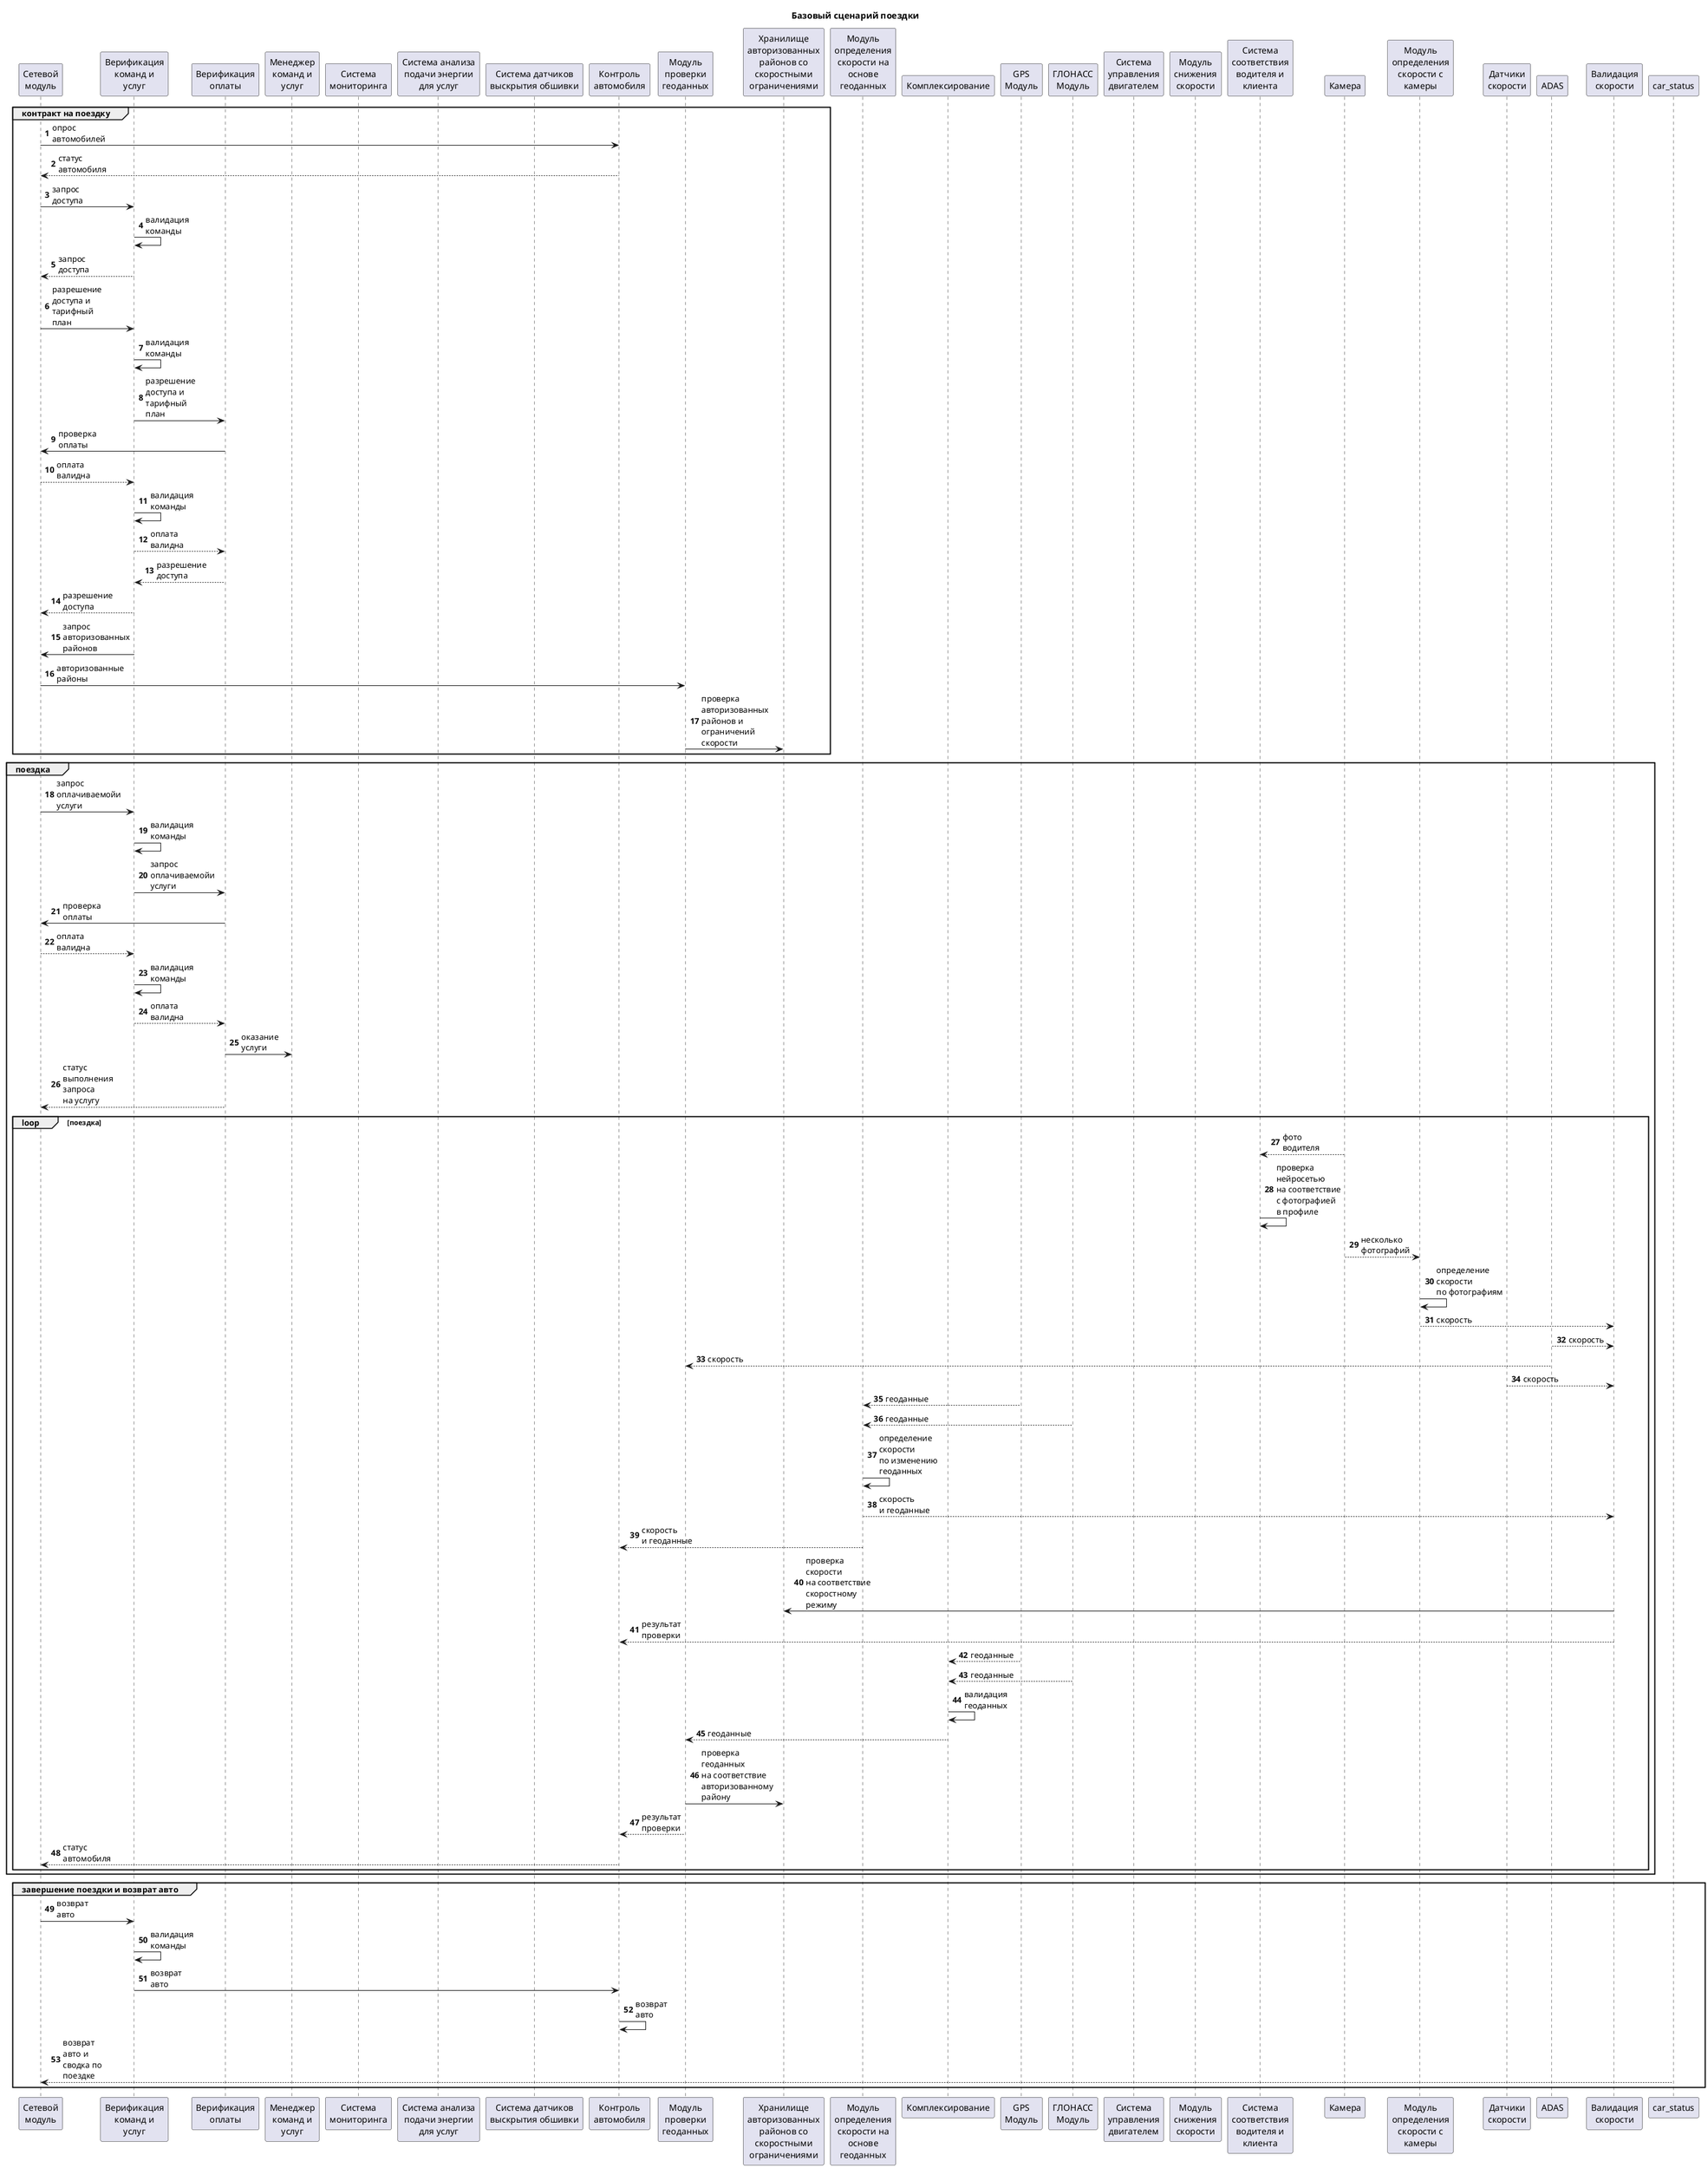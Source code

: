 @startuml
title Базовый сценарий поездки
autonumber
participant "Сетевой\nмодуль" as network
participant "Верификация\nкоманд и\nуслуг" as verify_service
participant "Верификация\nоплаты" as verify_payment
participant "Менеджер\nкоманд и\nуслуг" as manager_service
participant "Система\nмониторинга" as monitoring
participant "Система анализа\nподачи энергии\nдля услуг" as energy
participant "Система датчиков\nвыскрытия обшивки" as skin_sensor
participant "Контроль\nавтомобиля" as car_control
participant "Модуль\nпроверки\nгеоданных" as verify_geo
participant "Хранилище\nавторизованных\nрайонов со\nскоростными\nограничениями" as data
participant "Модуль\nопределения\nскорости на\nоснове\nгеоданных" as get_speed_from_geo
participant "Комплексирование" as complex
participant "GPS\nМодуль" as gps
participant "ГЛОНАСС\nМодуль" as glonass
participant "Система\nуправления\nдвигателем" as engine
participant "Модуль\nснижения\nскорости" as speed_lower
participant "Система\nсоответствия\nводителя и\nклиента" as verify_driver
participant "Камера" as camera
participant "Модуль\nопределения\nскорости с\nкамеры" as get_speed_from_camera
participant "Датчики\nскорости" as speed_sensors
participant "ADAS" as adas
participant "Валидация\nскорости" as verify_speed


group контракт на поездку
    network -> car_control: опрос\nавтомобилей
    car_control --> network: статус\nавтомобиля

    network -> verify_service: запрос\nдоступа
    verify_service -> verify_service: валидация\nкоманды
    verify_service --> network: запрос\nдоступа

    network -> verify_service: разрешение\nдоступа и\nтарифный\nплан
    verify_service -> verify_service: валидация\nкоманды
    verify_service -> verify_payment: разрешение\nдоступа и\nтарифный\nплан
    verify_payment -> network: проверка\nоплаты

    network --> verify_service: оплата\nвалидна
    verify_service -> verify_service: валидация\nкоманды
    verify_service --> verify_payment: оплата\nвалидна
    verify_payment --> verify_service: разрешение\nдоступа
    verify_service --> network: разрешение\nдоступа

    verify_service -> network: запрос\nавторизованных\nрайонов
    network -> verify_geo: авторизованные\nрайоны
    verify_geo -> data: проверка\nавторизованных\nрайонов и\nограничений\nскорости
end

group поездка
    network -> verify_service: запрос\nоплачиваемойи\nуслуги
    verify_service -> verify_service: валидация\nкоманды
    verify_service -> verify_payment: запрос\nоплачиваемойи\nуслуги
    verify_payment -> network: проверка\nоплаты

    network --> verify_service: оплата\nвалидна
    verify_service -> verify_service: валидация\nкоманды
    verify_service --> verify_payment: оплата\nвалидна
    verify_payment -> manager_service: оказание\nуслуги
    verify_payment --> network: статус\nвыполнения\nзапроса\nна услугу

    loop поездка
        camera --> verify_driver: фото\nводителя
        verify_driver -> verify_driver: проверка\nнейросетью\nна соответствие\nс фотографией\nв профиле

        camera --> get_speed_from_camera: несколько\nфотографий
        get_speed_from_camera -> get_speed_from_camera: определение\nскорости\nпо фотографиям
        get_speed_from_camera --> verify_speed: скорость
        adas --> verify_speed: скорость
        adas --> verify_geo: скорость
        speed_sensors --> verify_speed: скорость
        gps --> get_speed_from_geo: геоданные
        glonass --> get_speed_from_geo: геоданные
        get_speed_from_geo -> get_speed_from_geo: определение\nскорости\nпо изменению\nгеоданных
        get_speed_from_geo --> verify_speed: скорость\nи геоданные
        get_speed_from_geo --> car_control: скорость\nи геоданные
        verify_speed -> data: проверка\nскорости\nна соответствие\nскоростному\nрежиму
        verify_speed --> car_control: результат\nпроверки

        gps --> complex: геоданные
        glonass --> complex: геоданные
        complex -> complex: валидация\nгеоданных
        complex --> verify_geo: геоданные
        verify_geo -> data: проверка\nгеоданных\nна соответствие\nавторизованному\nрайону
        verify_geo --> car_control: результат\nпроверки
        car_control --> network: статус\nавтомобиля
    end
end

group завершение поездки и возврат авто
    network -> verify_service: возврат\nавто
    verify_service -> verify_service: валидация\nкоманды
    verify_service -> car_control: возврат\nавто
    car_control -> car_control: возврат\nавто
    car_status --> network: возврат\nавто и\nсводка по\nпоездке
end
@enduml